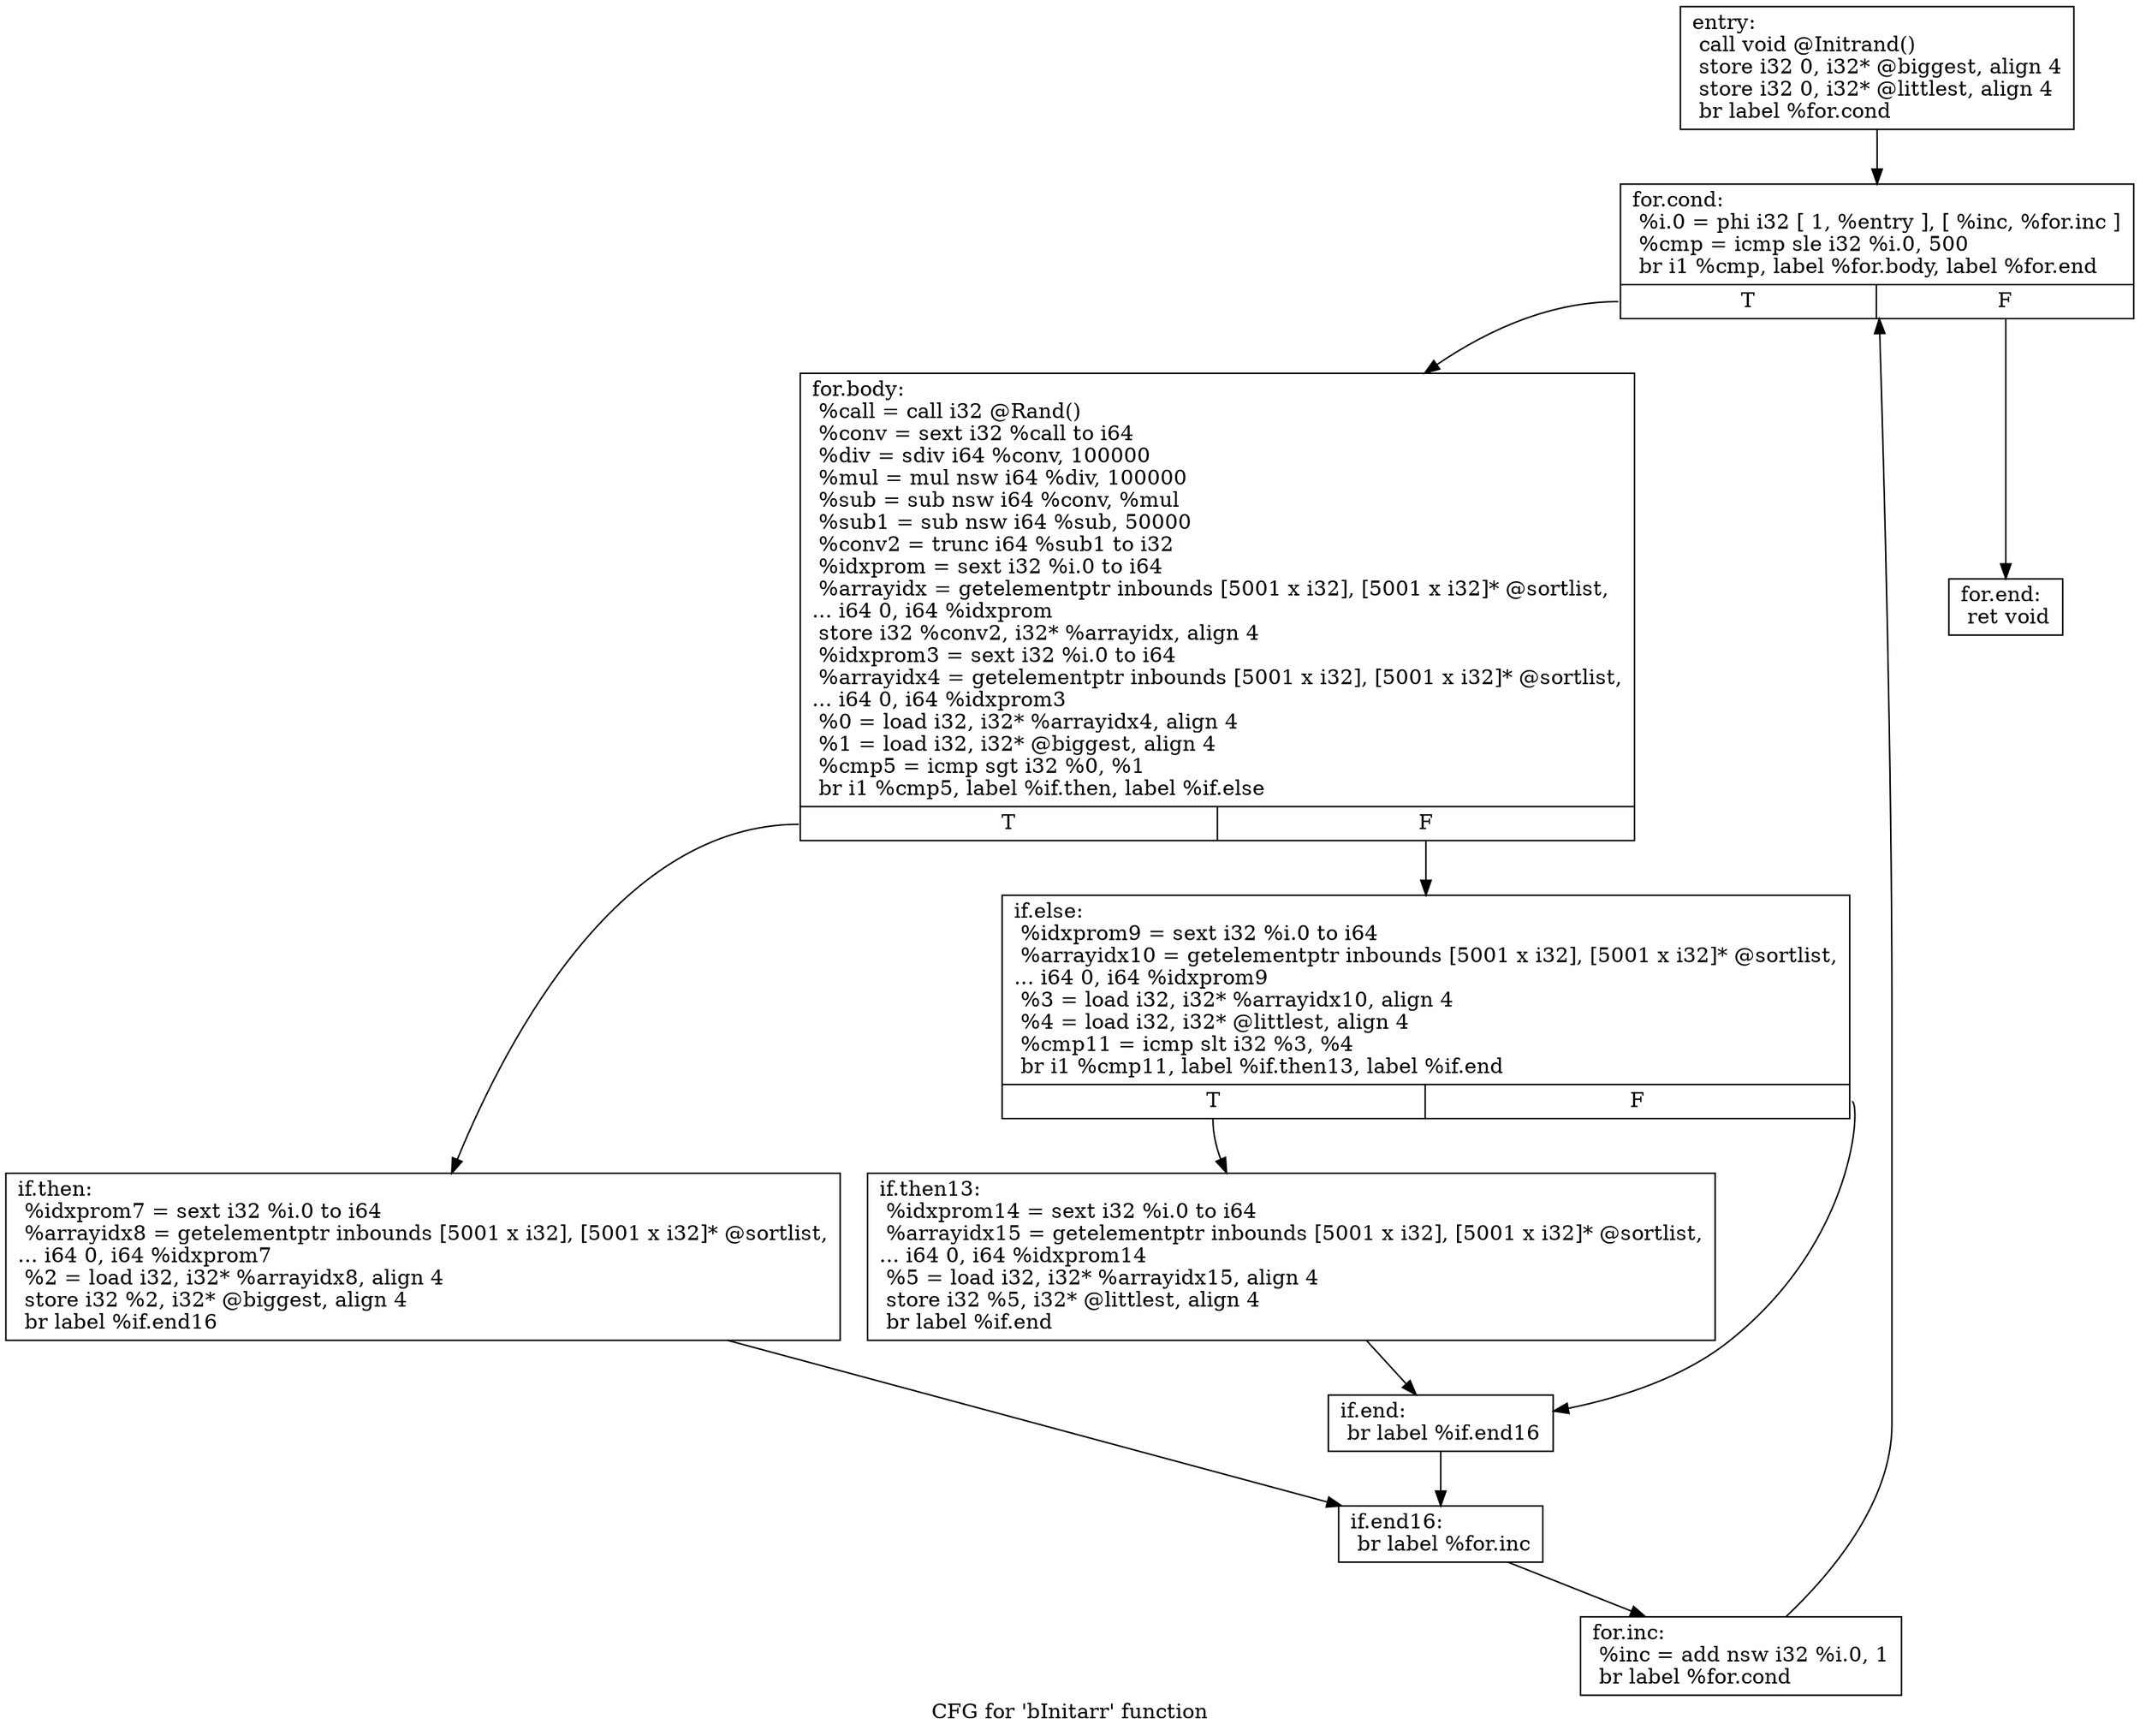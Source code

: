 digraph "CFG for 'bInitarr' function" {
	label="CFG for 'bInitarr' function";

	Node0x9ba200 [shape=record,label="{entry:\l  call void @Initrand()\l  store i32 0, i32* @biggest, align 4\l  store i32 0, i32* @littlest, align 4\l  br label %for.cond\l}"];
	Node0x9ba200 -> Node0x9ba550;
	Node0x9ba550 [shape=record,label="{for.cond:                                         \l  %i.0 = phi i32 [ 1, %entry ], [ %inc, %for.inc ]\l  %cmp = icmp sle i32 %i.0, 500\l  br i1 %cmp, label %for.body, label %for.end\l|{<s0>T|<s1>F}}"];
	Node0x9ba550:s0 -> Node0x9bb110;
	Node0x9ba550:s1 -> Node0x9bb1f0;
	Node0x9bb110 [shape=record,label="{for.body:                                         \l  %call = call i32 @Rand()\l  %conv = sext i32 %call to i64\l  %div = sdiv i64 %conv, 100000\l  %mul = mul nsw i64 %div, 100000\l  %sub = sub nsw i64 %conv, %mul\l  %sub1 = sub nsw i64 %sub, 50000\l  %conv2 = trunc i64 %sub1 to i32\l  %idxprom = sext i32 %i.0 to i64\l  %arrayidx = getelementptr inbounds [5001 x i32], [5001 x i32]* @sortlist,\l... i64 0, i64 %idxprom\l  store i32 %conv2, i32* %arrayidx, align 4\l  %idxprom3 = sext i32 %i.0 to i64\l  %arrayidx4 = getelementptr inbounds [5001 x i32], [5001 x i32]* @sortlist,\l... i64 0, i64 %idxprom3\l  %0 = load i32, i32* %arrayidx4, align 4\l  %1 = load i32, i32* @biggest, align 4\l  %cmp5 = icmp sgt i32 %0, %1\l  br i1 %cmp5, label %if.then, label %if.else\l|{<s0>T|<s1>F}}"];
	Node0x9bb110:s0 -> Node0x9bbd20;
	Node0x9bb110:s1 -> Node0x9bbdf0;
	Node0x9bbd20 [shape=record,label="{if.then:                                          \l  %idxprom7 = sext i32 %i.0 to i64\l  %arrayidx8 = getelementptr inbounds [5001 x i32], [5001 x i32]* @sortlist,\l... i64 0, i64 %idxprom7\l  %2 = load i32, i32* %arrayidx8, align 4\l  store i32 %2, i32* @biggest, align 4\l  br label %if.end16\l}"];
	Node0x9bbd20 -> Node0x9bc0d0;
	Node0x9bbdf0 [shape=record,label="{if.else:                                          \l  %idxprom9 = sext i32 %i.0 to i64\l  %arrayidx10 = getelementptr inbounds [5001 x i32], [5001 x i32]* @sortlist,\l... i64 0, i64 %idxprom9\l  %3 = load i32, i32* %arrayidx10, align 4\l  %4 = load i32, i32* @littlest, align 4\l  %cmp11 = icmp slt i32 %3, %4\l  br i1 %cmp11, label %if.then13, label %if.end\l|{<s0>T|<s1>F}}"];
	Node0x9bbdf0:s0 -> Node0x9bc7b0;
	Node0x9bbdf0:s1 -> Node0x9bc860;
	Node0x9bc7b0 [shape=record,label="{if.then13:                                        \l  %idxprom14 = sext i32 %i.0 to i64\l  %arrayidx15 = getelementptr inbounds [5001 x i32], [5001 x i32]* @sortlist,\l... i64 0, i64 %idxprom14\l  %5 = load i32, i32* %arrayidx15, align 4\l  store i32 %5, i32* @littlest, align 4\l  br label %if.end\l}"];
	Node0x9bc7b0 -> Node0x9bc860;
	Node0x9bc860 [shape=record,label="{if.end:                                           \l  br label %if.end16\l}"];
	Node0x9bc860 -> Node0x9bc0d0;
	Node0x9bc0d0 [shape=record,label="{if.end16:                                         \l  br label %for.inc\l}"];
	Node0x9bc0d0 -> Node0x9ba6b0;
	Node0x9ba6b0 [shape=record,label="{for.inc:                                          \l  %inc = add nsw i32 %i.0, 1\l  br label %for.cond\l}"];
	Node0x9ba6b0 -> Node0x9ba550;
	Node0x9bb1f0 [shape=record,label="{for.end:                                          \l  ret void\l}"];
}
